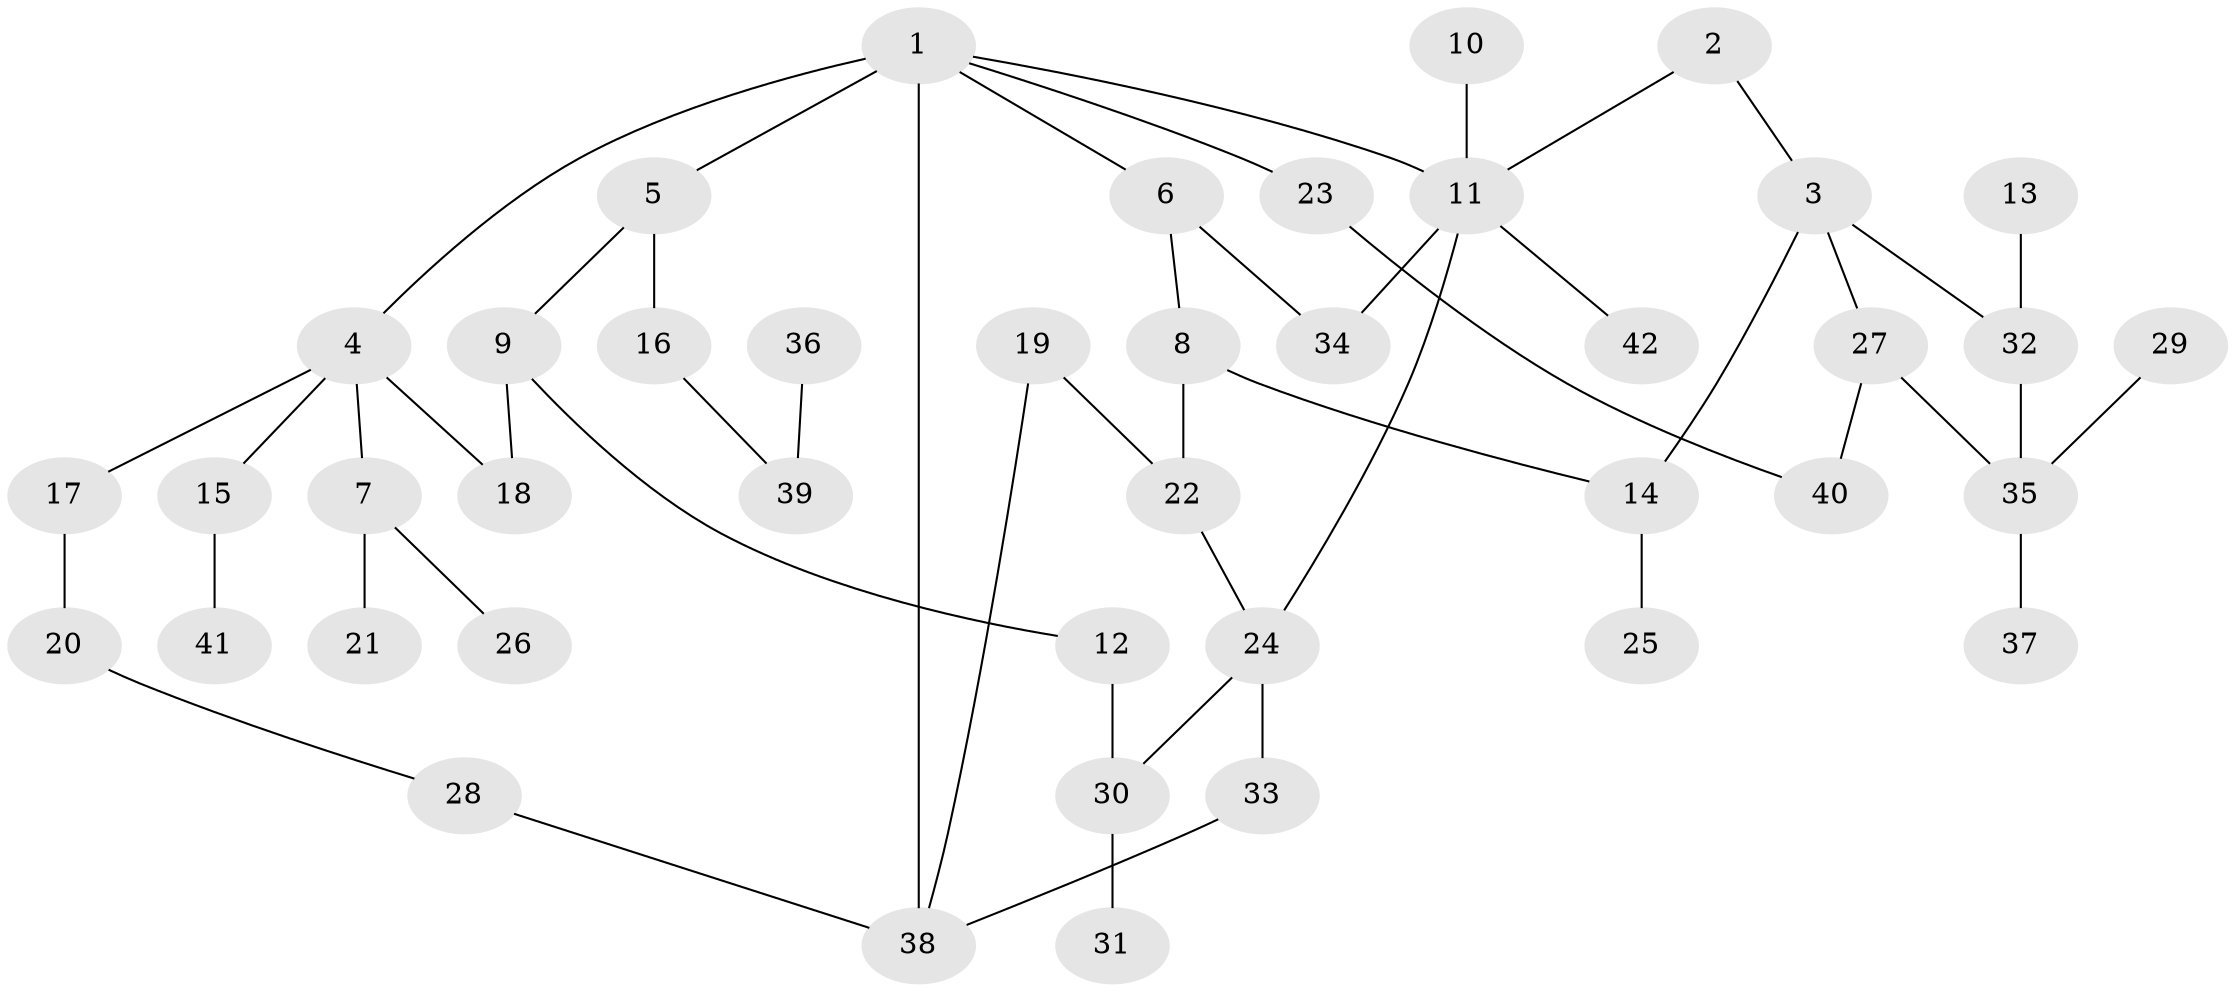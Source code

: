 // original degree distribution, {4: 0.07228915662650602, 5: 0.08433734939759036, 7: 0.012048192771084338, 3: 0.1686746987951807, 1: 0.3614457831325301, 2: 0.30120481927710846}
// Generated by graph-tools (version 1.1) at 2025/01/03/09/25 03:01:05]
// undirected, 42 vertices, 51 edges
graph export_dot {
graph [start="1"]
  node [color=gray90,style=filled];
  1;
  2;
  3;
  4;
  5;
  6;
  7;
  8;
  9;
  10;
  11;
  12;
  13;
  14;
  15;
  16;
  17;
  18;
  19;
  20;
  21;
  22;
  23;
  24;
  25;
  26;
  27;
  28;
  29;
  30;
  31;
  32;
  33;
  34;
  35;
  36;
  37;
  38;
  39;
  40;
  41;
  42;
  1 -- 4 [weight=1.0];
  1 -- 5 [weight=1.0];
  1 -- 6 [weight=1.0];
  1 -- 11 [weight=1.0];
  1 -- 23 [weight=1.0];
  1 -- 38 [weight=2.0];
  2 -- 3 [weight=1.0];
  2 -- 11 [weight=1.0];
  3 -- 14 [weight=1.0];
  3 -- 27 [weight=1.0];
  3 -- 32 [weight=1.0];
  4 -- 7 [weight=1.0];
  4 -- 15 [weight=1.0];
  4 -- 17 [weight=1.0];
  4 -- 18 [weight=1.0];
  5 -- 9 [weight=1.0];
  5 -- 16 [weight=1.0];
  6 -- 8 [weight=1.0];
  6 -- 34 [weight=1.0];
  7 -- 21 [weight=1.0];
  7 -- 26 [weight=1.0];
  8 -- 14 [weight=1.0];
  8 -- 22 [weight=1.0];
  9 -- 12 [weight=1.0];
  9 -- 18 [weight=1.0];
  10 -- 11 [weight=1.0];
  11 -- 24 [weight=1.0];
  11 -- 34 [weight=1.0];
  11 -- 42 [weight=1.0];
  12 -- 30 [weight=1.0];
  13 -- 32 [weight=1.0];
  14 -- 25 [weight=1.0];
  15 -- 41 [weight=1.0];
  16 -- 39 [weight=1.0];
  17 -- 20 [weight=1.0];
  19 -- 22 [weight=1.0];
  19 -- 38 [weight=1.0];
  20 -- 28 [weight=1.0];
  22 -- 24 [weight=1.0];
  23 -- 40 [weight=1.0];
  24 -- 30 [weight=1.0];
  24 -- 33 [weight=1.0];
  27 -- 35 [weight=1.0];
  27 -- 40 [weight=1.0];
  28 -- 38 [weight=1.0];
  29 -- 35 [weight=1.0];
  30 -- 31 [weight=1.0];
  32 -- 35 [weight=1.0];
  33 -- 38 [weight=1.0];
  35 -- 37 [weight=1.0];
  36 -- 39 [weight=1.0];
}
